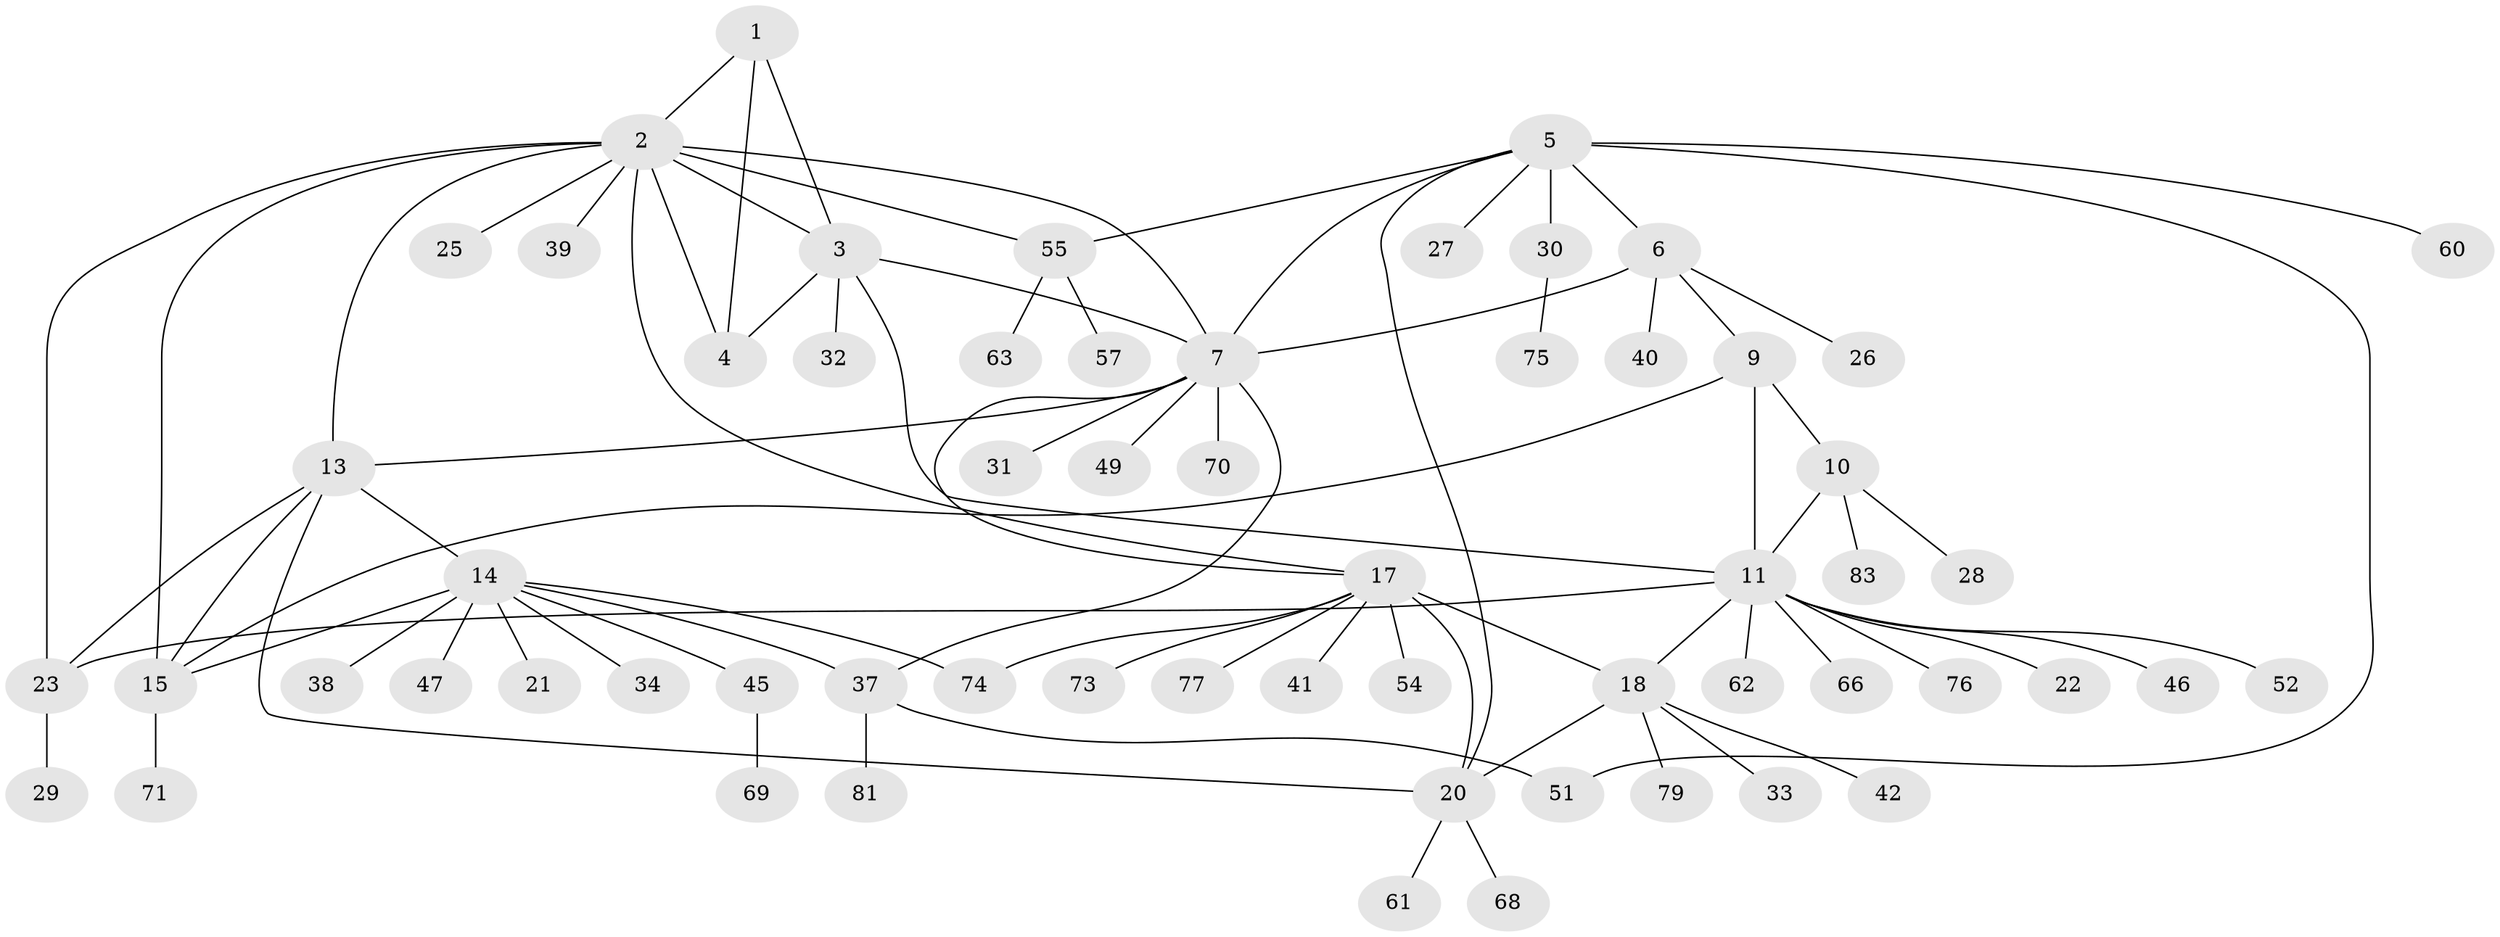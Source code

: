 // original degree distribution, {4: 0.060240963855421686, 11: 0.03614457831325301, 7: 0.03614457831325301, 9: 0.012048192771084338, 6: 0.03614457831325301, 12: 0.012048192771084338, 3: 0.024096385542168676, 5: 0.04819277108433735, 8: 0.024096385542168676, 1: 0.5662650602409639, 2: 0.14457831325301204}
// Generated by graph-tools (version 1.1) at 2025/42/03/06/25 10:42:09]
// undirected, 61 vertices, 82 edges
graph export_dot {
graph [start="1"]
  node [color=gray90,style=filled];
  1 [super="+48"];
  2 [super="+59"];
  3 [super="+78"];
  4 [super="+24"];
  5 [super="+67"];
  6 [super="+8"];
  7 [super="+72"];
  9;
  10 [super="+50"];
  11 [super="+12"];
  13 [super="+43"];
  14 [super="+64"];
  15 [super="+16"];
  17 [super="+19"];
  18 [super="+36"];
  20 [super="+35"];
  21;
  22;
  23 [super="+80"];
  25;
  26;
  27;
  28;
  29;
  30 [super="+44"];
  31;
  32;
  33;
  34;
  37 [super="+82"];
  38;
  39;
  40 [super="+53"];
  41;
  42;
  45;
  46 [super="+58"];
  47 [super="+56"];
  49;
  51;
  52;
  54;
  55 [super="+65"];
  57;
  60;
  61;
  62;
  63;
  66;
  68;
  69;
  70;
  71;
  73;
  74;
  75;
  76;
  77;
  79;
  81;
  83;
  1 -- 2;
  1 -- 3;
  1 -- 4;
  2 -- 3;
  2 -- 4;
  2 -- 17;
  2 -- 23;
  2 -- 25;
  2 -- 39;
  2 -- 55;
  2 -- 7;
  2 -- 15;
  2 -- 13;
  3 -- 4;
  3 -- 7 [weight=2];
  3 -- 11;
  3 -- 32;
  5 -- 6 [weight=2];
  5 -- 7;
  5 -- 20;
  5 -- 27;
  5 -- 30;
  5 -- 51;
  5 -- 60;
  5 -- 55;
  6 -- 7 [weight=2];
  6 -- 9;
  6 -- 26;
  6 -- 40;
  7 -- 13;
  7 -- 31;
  7 -- 37;
  7 -- 49;
  7 -- 70;
  7 -- 17;
  9 -- 10;
  9 -- 11 [weight=2];
  9 -- 15;
  10 -- 11 [weight=2];
  10 -- 28;
  10 -- 83;
  11 -- 18;
  11 -- 46;
  11 -- 52;
  11 -- 62;
  11 -- 66;
  11 -- 76;
  11 -- 22;
  11 -- 23;
  13 -- 14;
  13 -- 15 [weight=2];
  13 -- 20;
  13 -- 23;
  14 -- 15 [weight=2];
  14 -- 21;
  14 -- 34;
  14 -- 37;
  14 -- 38;
  14 -- 45;
  14 -- 47;
  14 -- 74;
  15 -- 71;
  17 -- 18 [weight=2];
  17 -- 20 [weight=2];
  17 -- 41;
  17 -- 54;
  17 -- 74;
  17 -- 73;
  17 -- 77;
  18 -- 20;
  18 -- 33;
  18 -- 42;
  18 -- 79;
  20 -- 61;
  20 -- 68;
  23 -- 29;
  30 -- 75;
  37 -- 51;
  37 -- 81;
  45 -- 69;
  55 -- 57;
  55 -- 63;
}
